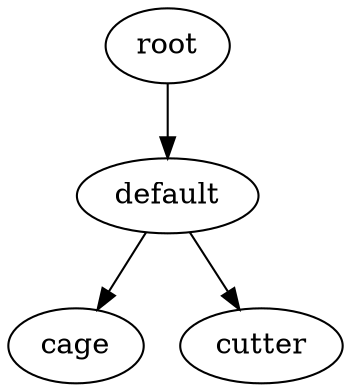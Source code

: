 digraph default {
    root_426 [label="root"];
    default_427 [label="default"];
    cage_428 [label="cage"];
    cutter_429 [label="cutter"];
    root_426 -> default_427;
    default_427 -> cage_428;
    default_427 -> cutter_429;
}
